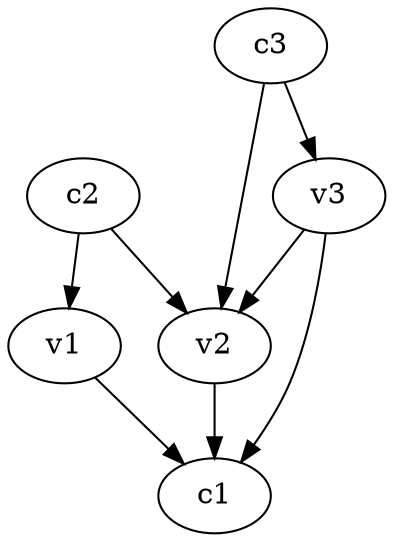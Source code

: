 strict digraph  {
c1;
c2;
c3;
v1;
v2;
v3;
c2 -> v2  [weight=1];
c2 -> v1  [weight=1];
c3 -> v3  [weight=1];
c3 -> v2  [weight=1];
v1 -> c1  [weight=1];
v2 -> c1  [weight=1];
v3 -> c1  [weight=1];
v3 -> v2  [weight=1];
}
